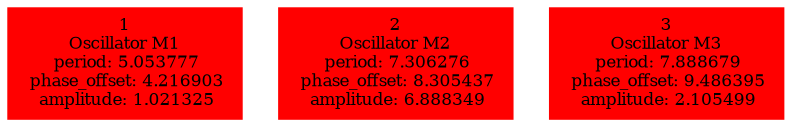  digraph g{ forcelabels=true;
1 [label=<1<BR />Oscillator M1<BR /> period: 5.053777<BR /> phase_offset: 4.216903<BR /> amplitude: 1.021325>, shape=box,color=red,style=filled,fontsize=8];2 [label=<2<BR />Oscillator M2<BR /> period: 7.306276<BR /> phase_offset: 8.305437<BR /> amplitude: 6.888349>, shape=box,color=red,style=filled,fontsize=8];3 [label=<3<BR />Oscillator M3<BR /> period: 7.888679<BR /> phase_offset: 9.486395<BR /> amplitude: 2.105499>, shape=box,color=red,style=filled,fontsize=8]; }

